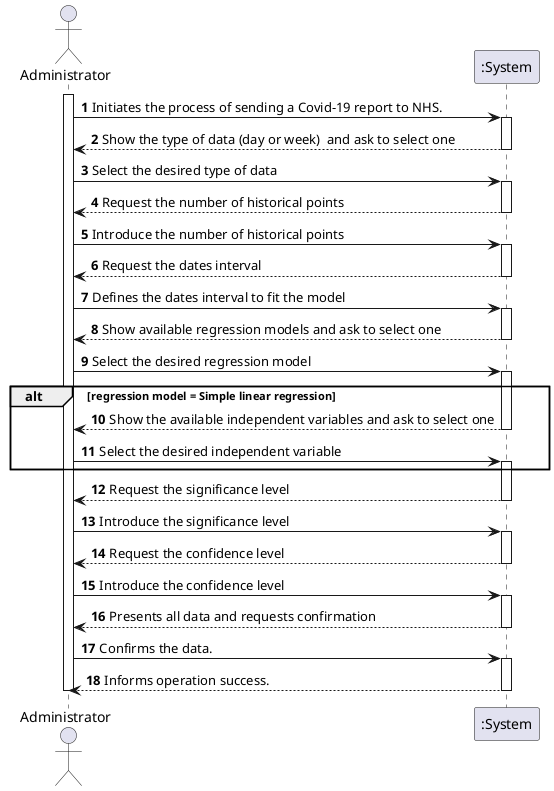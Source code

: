 @startuml
autonumber
actor "Administrator" as Admin

activate Admin
Admin -> ":System" : Initiates the process of sending a Covid-19 report to NHS.
activate ":System"

":System" --> Admin : Show the type of data (day or week)  and ask to select one
deactivate ":System"

Admin-> ":System" : Select the desired type of data
activate ":System"


":System" --> Admin :  Request the number of historical points
deactivate ":System"

Admin-> ":System" : Introduce the number of historical points
activate ":System"
":System" --> Admin : Request the dates interval
deactivate ":System"

Admin-> ":System" : Defines the dates interval to fit the model
activate ":System"
":System" --> Admin : Show available regression models and ask to select one
deactivate ":System"

Admin-> ":System" : Select the desired regression model
activate ":System"
alt regression model = Simple linear regression
":System" --> Admin : Show the available independent variables and ask to select one
deactivate ":System"
Admin-> ":System" : Select the desired independent variable
activate ":System"
end

":System" --> Admin : Request the significance level
deactivate ":System"

Admin-> ":System" : Introduce the significance level
activate ":System"
":System" --> Admin : Request the confidence level
deactivate ":System"

Admin-> ":System" : Introduce the confidence level
activate ":System"
":System" --> Admin : Presents all data and requests confirmation
deactivate ":System"


Admin-> ":System" : Confirms the data.
activate ":System"
":System" --> Admin : Informs operation success.
deactivate ":System"

deactivate Admin

@enduml